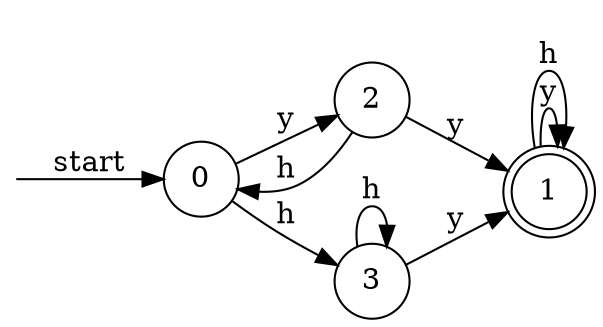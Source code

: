 digraph dfa {
    rankdir = LR;
    node [shape = circle];
    __start [style = invis, shape = point];
    __start -> "0" [ label = "start" ];
    node [shape = doublecircle]; "1"
    node [shape = circle];
    "0" -> "2" [ label = "y" ];
    "0" -> "3" [ label = "h" ];
    "2" -> "1" [ label = "y" ];
    "2" -> "0" [ label = "h" ];
    "1" -> "1" [ label = "y" ];
    "1" -> "1" [ label = "h" ];
    "3" -> "1" [ label = "y" ];
    "3" -> "3" [ label = "h" ];
}
